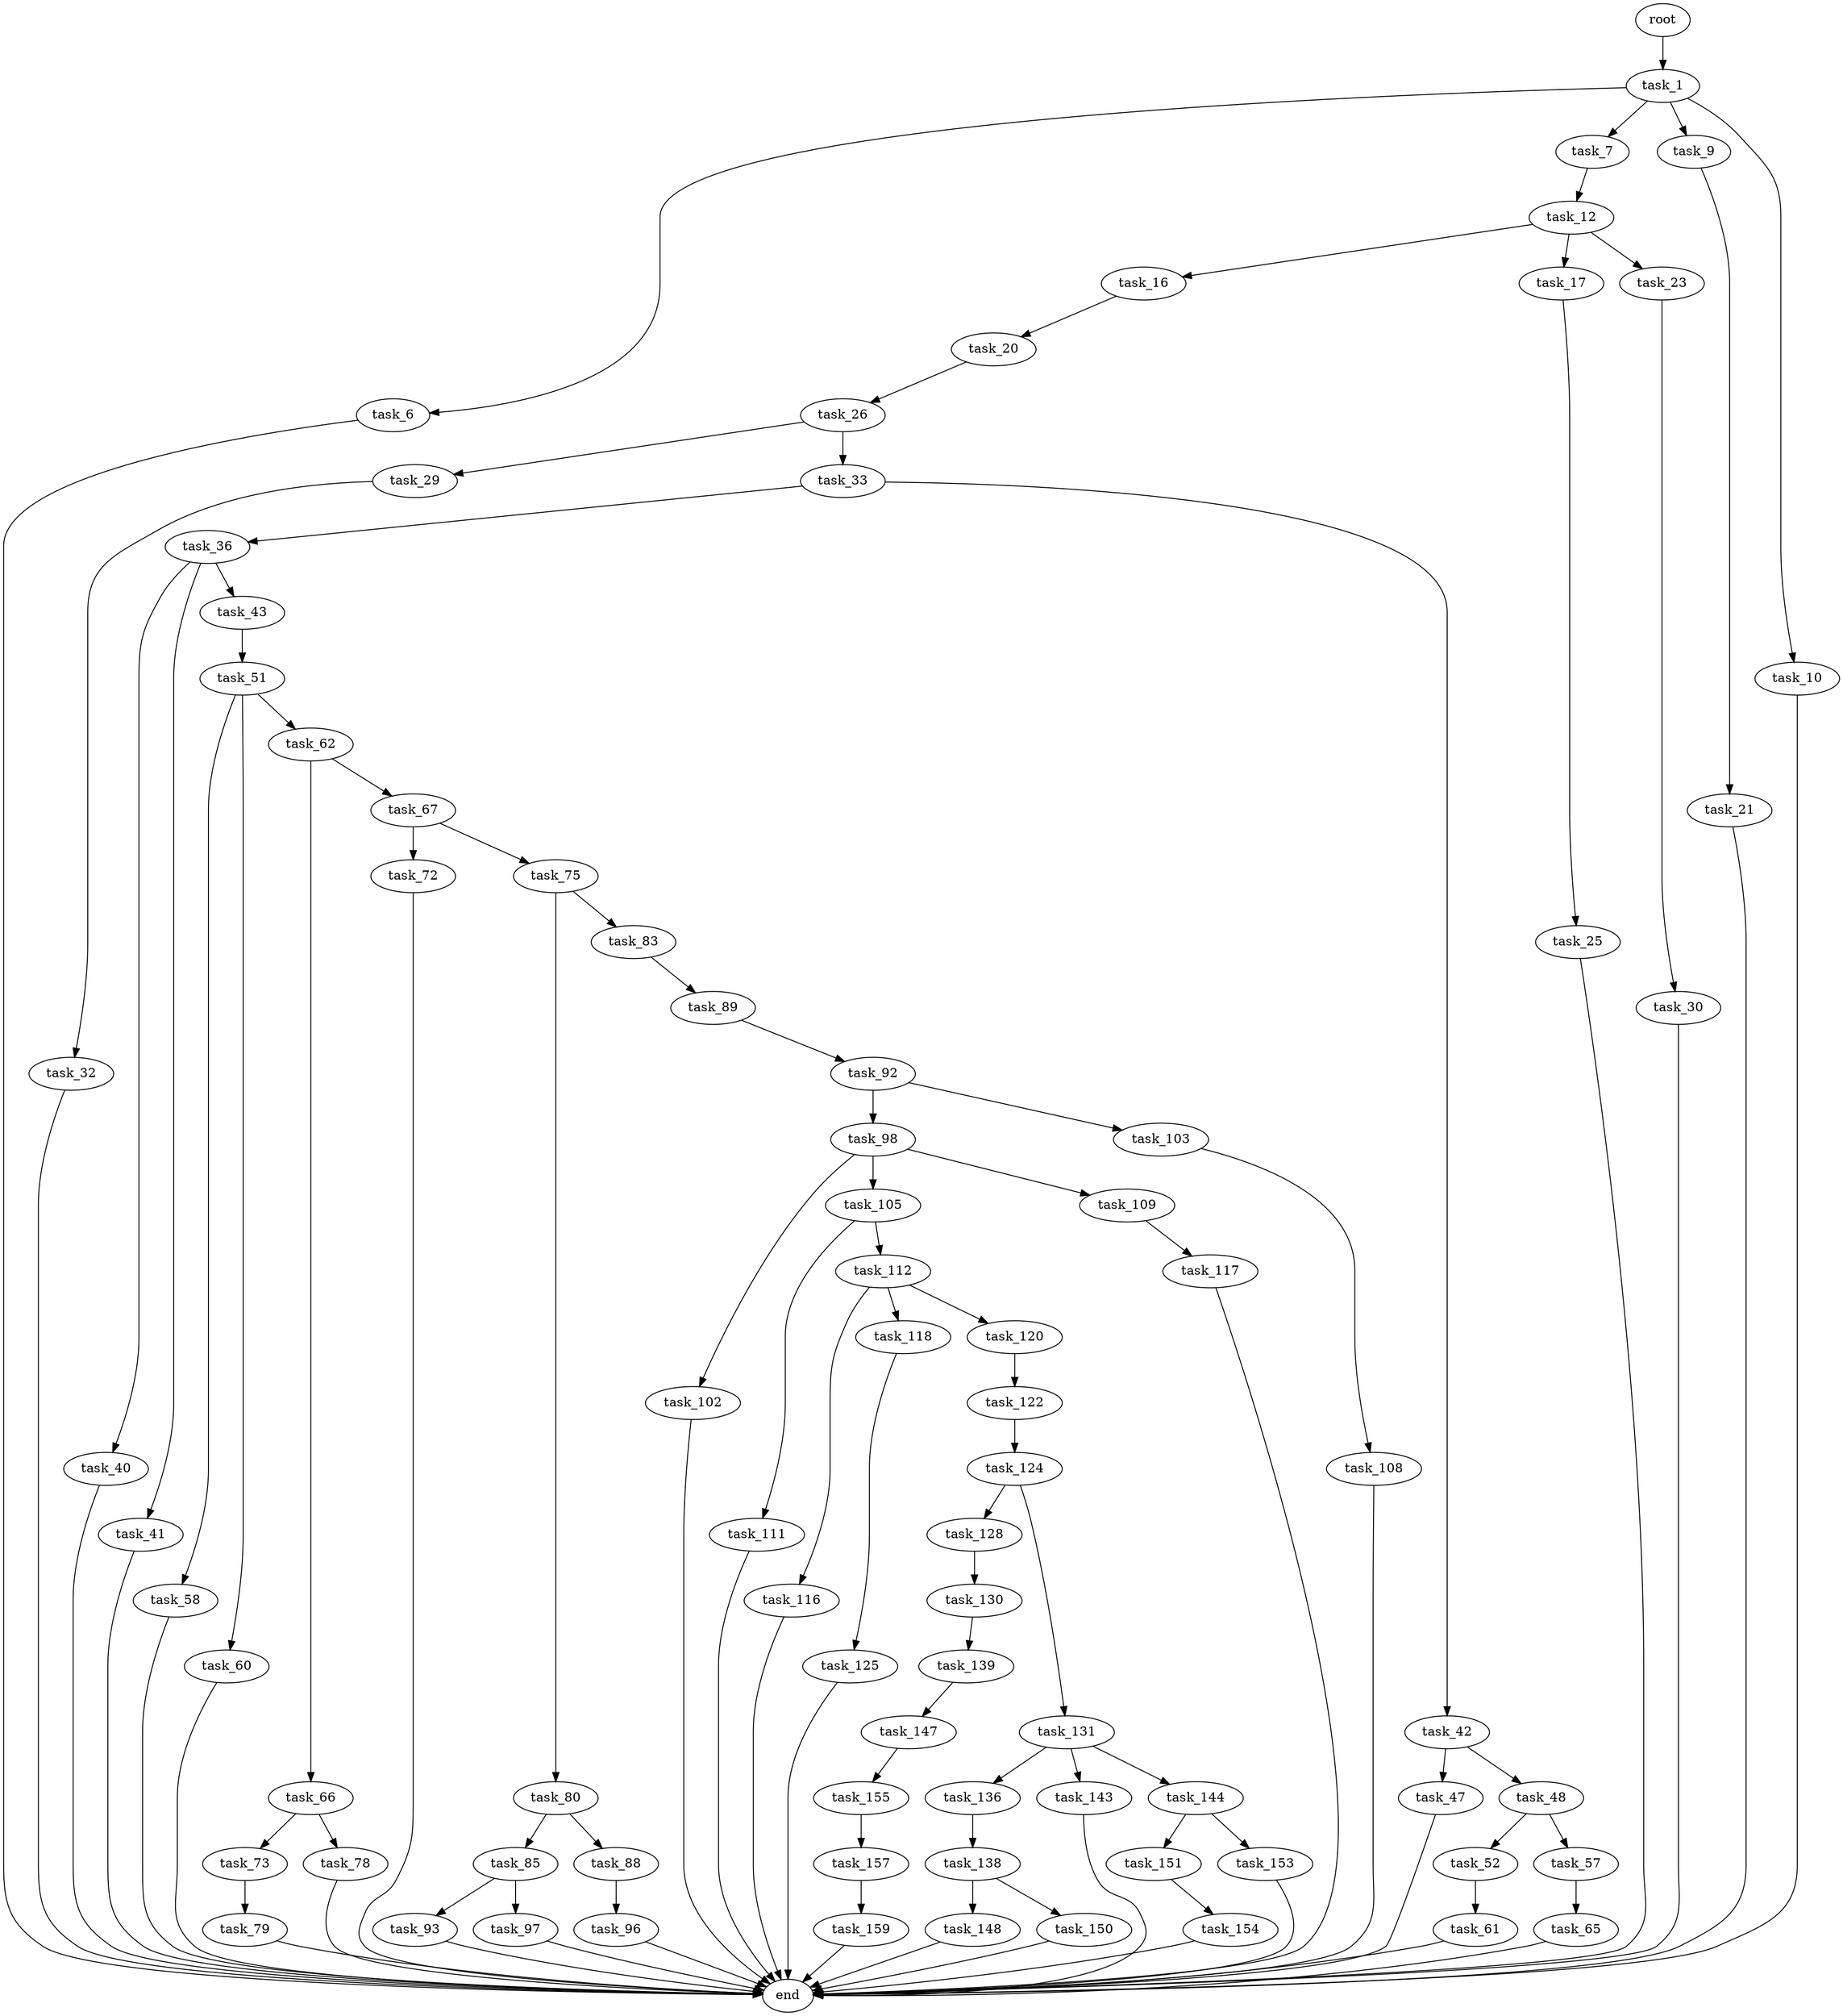 digraph G {
  root [size="0.000000"];
  task_1 [size="1073741824000.000000"];
  task_6 [size="1073741824000.000000"];
  task_7 [size="231928233984.000000"];
  task_9 [size="6587105751.000000"];
  task_10 [size="1972917621.000000"];
  end [size="0.000000"];
  task_12 [size="549755813888.000000"];
  task_21 [size="549755813888.000000"];
  task_16 [size="128823056148.000000"];
  task_17 [size="8700839356.000000"];
  task_23 [size="8589934592.000000"];
  task_20 [size="368293445632.000000"];
  task_25 [size="83068174478.000000"];
  task_26 [size="1073741824000.000000"];
  task_30 [size="792387784292.000000"];
  task_29 [size="1073741824000.000000"];
  task_33 [size="16315336750.000000"];
  task_32 [size="15214563998.000000"];
  task_36 [size="2868450437.000000"];
  task_42 [size="231928233984.000000"];
  task_40 [size="661399314375.000000"];
  task_41 [size="157085038344.000000"];
  task_43 [size="782757789696.000000"];
  task_47 [size="172411356328.000000"];
  task_48 [size="1938866813.000000"];
  task_51 [size="24881683771.000000"];
  task_52 [size="46870885366.000000"];
  task_57 [size="23900404572.000000"];
  task_58 [size="397052142612.000000"];
  task_60 [size="6220055972.000000"];
  task_62 [size="745252306812.000000"];
  task_61 [size="231928233984.000000"];
  task_65 [size="33004707993.000000"];
  task_66 [size="407753414151.000000"];
  task_67 [size="1159195002.000000"];
  task_73 [size="7569969508.000000"];
  task_78 [size="771648726316.000000"];
  task_72 [size="368293445632.000000"];
  task_75 [size="34793121066.000000"];
  task_79 [size="3138149143.000000"];
  task_80 [size="28991029248.000000"];
  task_83 [size="4308060525.000000"];
  task_85 [size="2110691140.000000"];
  task_88 [size="28991029248.000000"];
  task_89 [size="23644207220.000000"];
  task_93 [size="28991029248.000000"];
  task_97 [size="323235082189.000000"];
  task_96 [size="281077349407.000000"];
  task_92 [size="28991029248.000000"];
  task_98 [size="16118323512.000000"];
  task_103 [size="1073741824000.000000"];
  task_102 [size="26916976244.000000"];
  task_105 [size="3465816498.000000"];
  task_109 [size="1259684047.000000"];
  task_108 [size="68719476736.000000"];
  task_111 [size="8589934592.000000"];
  task_112 [size="629733032032.000000"];
  task_117 [size="8589934592.000000"];
  task_116 [size="2006190738.000000"];
  task_118 [size="8853363030.000000"];
  task_120 [size="9031334232.000000"];
  task_125 [size="549755813888.000000"];
  task_122 [size="207435965979.000000"];
  task_124 [size="14784527664.000000"];
  task_128 [size="408744623076.000000"];
  task_131 [size="6268824542.000000"];
  task_130 [size="18978460131.000000"];
  task_139 [size="368293445632.000000"];
  task_136 [size="1768370027.000000"];
  task_143 [size="17209575523.000000"];
  task_144 [size="368293445632.000000"];
  task_138 [size="246383223868.000000"];
  task_148 [size="1348229756.000000"];
  task_150 [size="134217728000.000000"];
  task_147 [size="29695468212.000000"];
  task_151 [size="1358192494.000000"];
  task_153 [size="368293445632.000000"];
  task_155 [size="194312859644.000000"];
  task_154 [size="68518080144.000000"];
  task_157 [size="971068590369.000000"];
  task_159 [size="967617749.000000"];

  root -> task_1 [size="1.000000"];
  task_1 -> task_6 [size="838860800.000000"];
  task_1 -> task_7 [size="838860800.000000"];
  task_1 -> task_9 [size="838860800.000000"];
  task_1 -> task_10 [size="838860800.000000"];
  task_6 -> end [size="1.000000"];
  task_7 -> task_12 [size="301989888.000000"];
  task_9 -> task_21 [size="209715200.000000"];
  task_10 -> end [size="1.000000"];
  task_12 -> task_16 [size="536870912.000000"];
  task_12 -> task_17 [size="536870912.000000"];
  task_12 -> task_23 [size="536870912.000000"];
  task_21 -> end [size="1.000000"];
  task_16 -> task_20 [size="134217728.000000"];
  task_17 -> task_25 [size="838860800.000000"];
  task_23 -> task_30 [size="33554432.000000"];
  task_20 -> task_26 [size="411041792.000000"];
  task_25 -> end [size="1.000000"];
  task_26 -> task_29 [size="838860800.000000"];
  task_26 -> task_33 [size="838860800.000000"];
  task_30 -> end [size="1.000000"];
  task_29 -> task_32 [size="838860800.000000"];
  task_33 -> task_36 [size="411041792.000000"];
  task_33 -> task_42 [size="411041792.000000"];
  task_32 -> end [size="1.000000"];
  task_36 -> task_40 [size="209715200.000000"];
  task_36 -> task_41 [size="209715200.000000"];
  task_36 -> task_43 [size="209715200.000000"];
  task_42 -> task_47 [size="301989888.000000"];
  task_42 -> task_48 [size="301989888.000000"];
  task_40 -> end [size="1.000000"];
  task_41 -> end [size="1.000000"];
  task_43 -> task_51 [size="679477248.000000"];
  task_47 -> end [size="1.000000"];
  task_48 -> task_52 [size="75497472.000000"];
  task_48 -> task_57 [size="75497472.000000"];
  task_51 -> task_58 [size="411041792.000000"];
  task_51 -> task_60 [size="411041792.000000"];
  task_51 -> task_62 [size="411041792.000000"];
  task_52 -> task_61 [size="838860800.000000"];
  task_57 -> task_65 [size="838860800.000000"];
  task_58 -> end [size="1.000000"];
  task_60 -> end [size="1.000000"];
  task_62 -> task_66 [size="536870912.000000"];
  task_62 -> task_67 [size="536870912.000000"];
  task_61 -> end [size="1.000000"];
  task_65 -> end [size="1.000000"];
  task_66 -> task_73 [size="679477248.000000"];
  task_66 -> task_78 [size="679477248.000000"];
  task_67 -> task_72 [size="33554432.000000"];
  task_67 -> task_75 [size="33554432.000000"];
  task_73 -> task_79 [size="411041792.000000"];
  task_78 -> end [size="1.000000"];
  task_72 -> end [size="1.000000"];
  task_75 -> task_80 [size="838860800.000000"];
  task_75 -> task_83 [size="838860800.000000"];
  task_79 -> end [size="1.000000"];
  task_80 -> task_85 [size="75497472.000000"];
  task_80 -> task_88 [size="75497472.000000"];
  task_83 -> task_89 [size="75497472.000000"];
  task_85 -> task_93 [size="33554432.000000"];
  task_85 -> task_97 [size="33554432.000000"];
  task_88 -> task_96 [size="75497472.000000"];
  task_89 -> task_92 [size="536870912.000000"];
  task_93 -> end [size="1.000000"];
  task_97 -> end [size="1.000000"];
  task_96 -> end [size="1.000000"];
  task_92 -> task_98 [size="75497472.000000"];
  task_92 -> task_103 [size="75497472.000000"];
  task_98 -> task_102 [size="838860800.000000"];
  task_98 -> task_105 [size="838860800.000000"];
  task_98 -> task_109 [size="838860800.000000"];
  task_103 -> task_108 [size="838860800.000000"];
  task_102 -> end [size="1.000000"];
  task_105 -> task_111 [size="75497472.000000"];
  task_105 -> task_112 [size="75497472.000000"];
  task_109 -> task_117 [size="33554432.000000"];
  task_108 -> end [size="1.000000"];
  task_111 -> end [size="1.000000"];
  task_112 -> task_116 [size="536870912.000000"];
  task_112 -> task_118 [size="536870912.000000"];
  task_112 -> task_120 [size="536870912.000000"];
  task_117 -> end [size="1.000000"];
  task_116 -> end [size="1.000000"];
  task_118 -> task_125 [size="209715200.000000"];
  task_120 -> task_122 [size="536870912.000000"];
  task_125 -> end [size="1.000000"];
  task_122 -> task_124 [size="209715200.000000"];
  task_124 -> task_128 [size="411041792.000000"];
  task_124 -> task_131 [size="411041792.000000"];
  task_128 -> task_130 [size="411041792.000000"];
  task_131 -> task_136 [size="134217728.000000"];
  task_131 -> task_143 [size="134217728.000000"];
  task_131 -> task_144 [size="134217728.000000"];
  task_130 -> task_139 [size="301989888.000000"];
  task_139 -> task_147 [size="411041792.000000"];
  task_136 -> task_138 [size="75497472.000000"];
  task_143 -> end [size="1.000000"];
  task_144 -> task_151 [size="411041792.000000"];
  task_144 -> task_153 [size="411041792.000000"];
  task_138 -> task_148 [size="411041792.000000"];
  task_138 -> task_150 [size="411041792.000000"];
  task_148 -> end [size="1.000000"];
  task_150 -> end [size="1.000000"];
  task_147 -> task_155 [size="536870912.000000"];
  task_151 -> task_154 [size="75497472.000000"];
  task_153 -> end [size="1.000000"];
  task_155 -> task_157 [size="411041792.000000"];
  task_154 -> end [size="1.000000"];
  task_157 -> task_159 [size="838860800.000000"];
  task_159 -> end [size="1.000000"];
}
